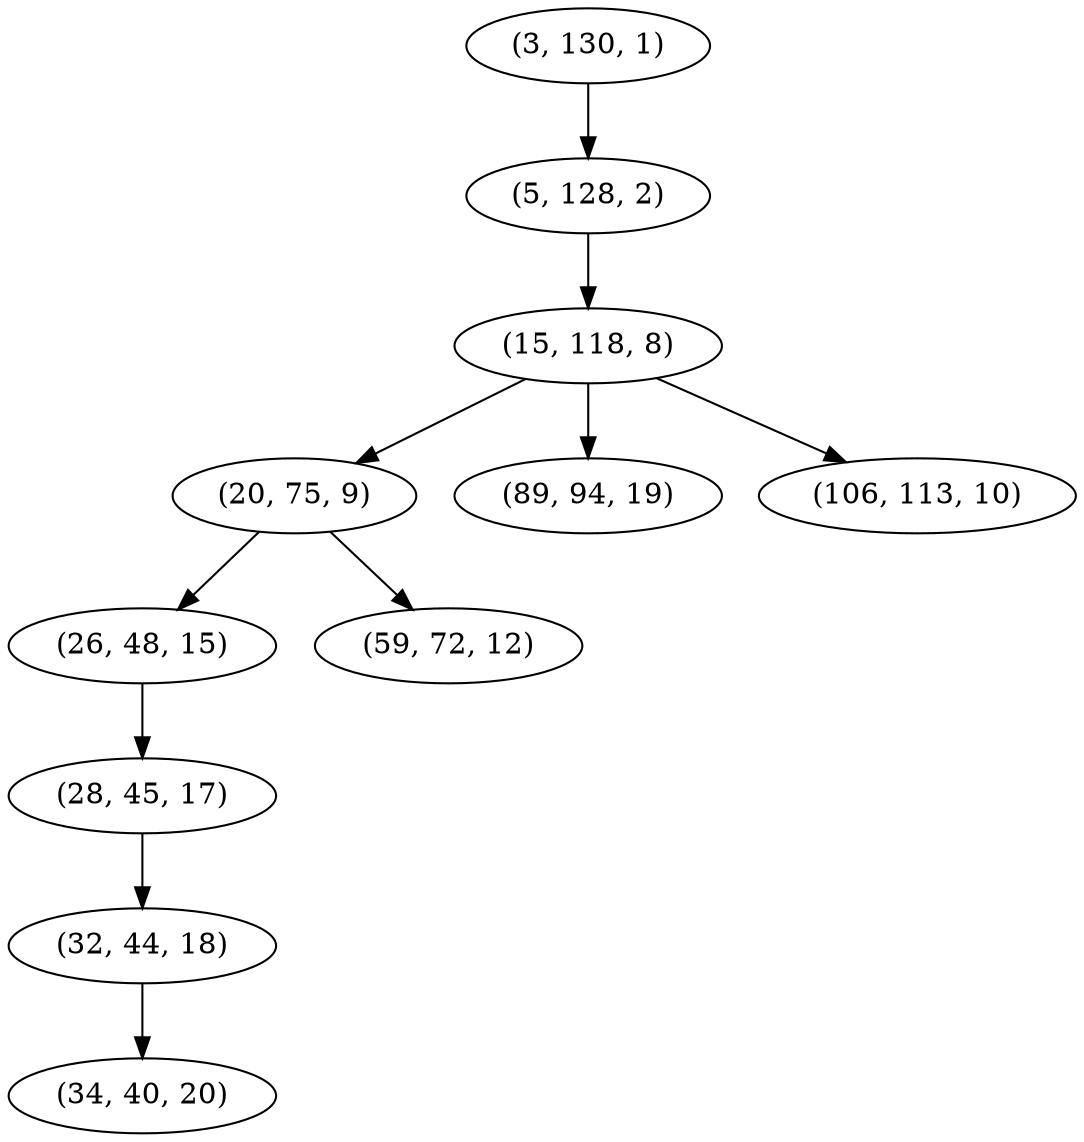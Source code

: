 digraph tree {
    "(3, 130, 1)";
    "(5, 128, 2)";
    "(15, 118, 8)";
    "(20, 75, 9)";
    "(26, 48, 15)";
    "(28, 45, 17)";
    "(32, 44, 18)";
    "(34, 40, 20)";
    "(59, 72, 12)";
    "(89, 94, 19)";
    "(106, 113, 10)";
    "(3, 130, 1)" -> "(5, 128, 2)";
    "(5, 128, 2)" -> "(15, 118, 8)";
    "(15, 118, 8)" -> "(20, 75, 9)";
    "(15, 118, 8)" -> "(89, 94, 19)";
    "(15, 118, 8)" -> "(106, 113, 10)";
    "(20, 75, 9)" -> "(26, 48, 15)";
    "(20, 75, 9)" -> "(59, 72, 12)";
    "(26, 48, 15)" -> "(28, 45, 17)";
    "(28, 45, 17)" -> "(32, 44, 18)";
    "(32, 44, 18)" -> "(34, 40, 20)";
}
